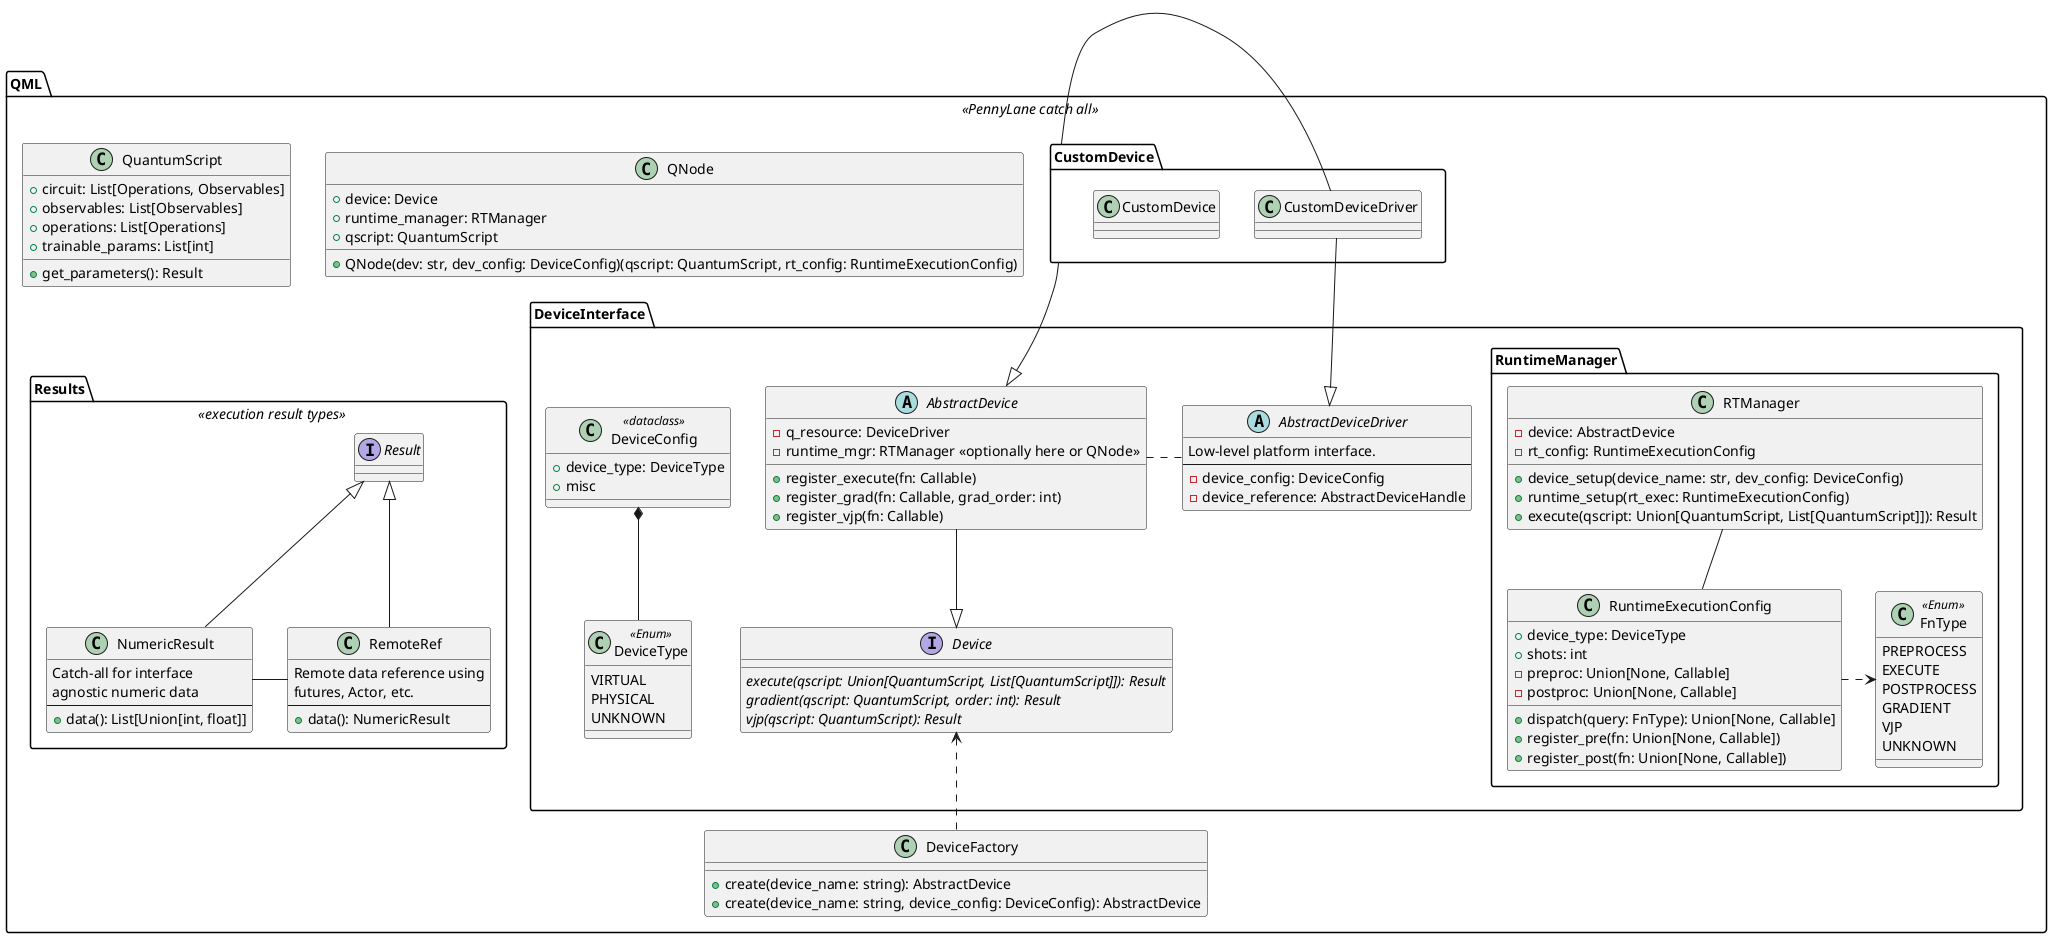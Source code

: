 @startuml

package QML <<PennyLane catch all>> {
    class QuantumScript {
        +circuit: List[Operations, Observables]
        +observables: List[Observables]
        +operations: List[Operations]
        +trainable_params: List[int]
        +get_parameters(): Result
    }

    package Results <<execution result types>>{

        interface Result

        class NumericResult{
            Catch-all for interface\nagnostic numeric data
            --
            +data(): List[Union[int, float]]
        }

        class RemoteRef{
            Remote data reference using
            futures, Actor, etc.
            --
            +data(): NumericResult
        }

    }


    class QNode {
        +device: Device
        +runtime_manager: RTManager
        +qscript: QuantumScript
        +QNode(dev: str, dev_config: DeviceConfig)(qscript: QuantumScript, rt_config: RuntimeExecutionConfig)
    }

    package DeviceInterface <<Folder>> {
        class DeviceType <<Enum>>{
            VIRTUAL
            PHYSICAL
            UNKNOWN
        }
        class DeviceConfig <<dataclass>>{
            +device_type: DeviceType
            +misc
        }
        abstract class AbstractDeviceDriver{
            Low-level platform interface.
            --
            -device_config: DeviceConfig
            -device_reference: AbstractDeviceHandle
        }

        interface Device{
            {abstract} execute(qscript: Union[QuantumScript, List[QuantumScript]]): Result
            {abstract} gradient(qscript: QuantumScript, order: int): Result
            {abstract} vjp(qscript: QuantumScript): Result
        }

        abstract class AbstractDevice{
            -q_resource: DeviceDriver
            -runtime_mgr: RTManager <<optionally here or QNode>>
            +register_execute(fn: Callable)
            +register_grad(fn: Callable, grad_order: int)
            +register_vjp(fn: Callable)
        }

        package RuntimeManager <<Folder>> {
            class RTManager{
                -device: AbstractDevice
                -rt_config: RuntimeExecutionConfig
                +device_setup(device_name: str, dev_config: DeviceConfig)
                +runtime_setup(rt_exec: RuntimeExecutionConfig)
                +execute(qscript: Union[QuantumScript, List[QuantumScript]]): Result
            }

            class FnType <<Enum>>{
                PREPROCESS
                'PREPROCESS_TRACED
                EXECUTE
                'POSTPROCESS_TRACED
                POSTPROCESS
                GRADIENT
                VJP
                UNKNOWN
            }

            class RuntimeExecutionConfig {
                +device_type: DeviceType
                +shots: int
                -preproc: Union[None, Callable]
                '-preproc_traced: Union[None, Callable]
                -postproc: Union[None, Callable]
                '-postproc_traced: Union[None, Callable]
                +dispatch(query: FnType): Union[None, Callable]
                +register_pre(fn: Union[None, Callable])
                +register_post(fn: Union[None, Callable])
            }
        }

    }

    package CustomDevice <<Folder>> {
        class CustomDeviceDriver {
        }
        class CustomDevice {
        }
    }

    'QNode ..> Device
    'QNode ..> RTManager
    'QNode ..> QuantumScript

    RemoteRef -l- NumericResult

    Result <|-- NumericResult
    Result <|-- RemoteRef

    'QuantumScript .l.> Result

    CustomDeviceDriver --|> AbstractDeviceDriver
    CustomDevice --|> AbstractDevice
    CustomDevice -r- CustomDeviceDriver

    RuntimeExecutionConfig .r.> FnType
    RTManager -- RuntimeExecutionConfig
    'Manager ..> DeviceFactory
    'Manager ..> AbstractDevice
    'Manager ..> Result
    'Manager ..> QuantumScript

    AbstractDevice --|> Device

    AbstractDevice .r. AbstractDeviceDriver


    DeviceConfig *-- DeviceType

    'AbstractDevice ..> Result
    'AbstractDevice *-- DeviceDriver : optional
    'DeviceDriver o-- DeviceConfig

    class DeviceFactory{
        +create(device_name: string): AbstractDevice
        +create(device_name: string, device_config: DeviceConfig): AbstractDevice
    }
    DeviceFactory .u.> Device

    Result -u[hidden]- QNode

}

@enduml

